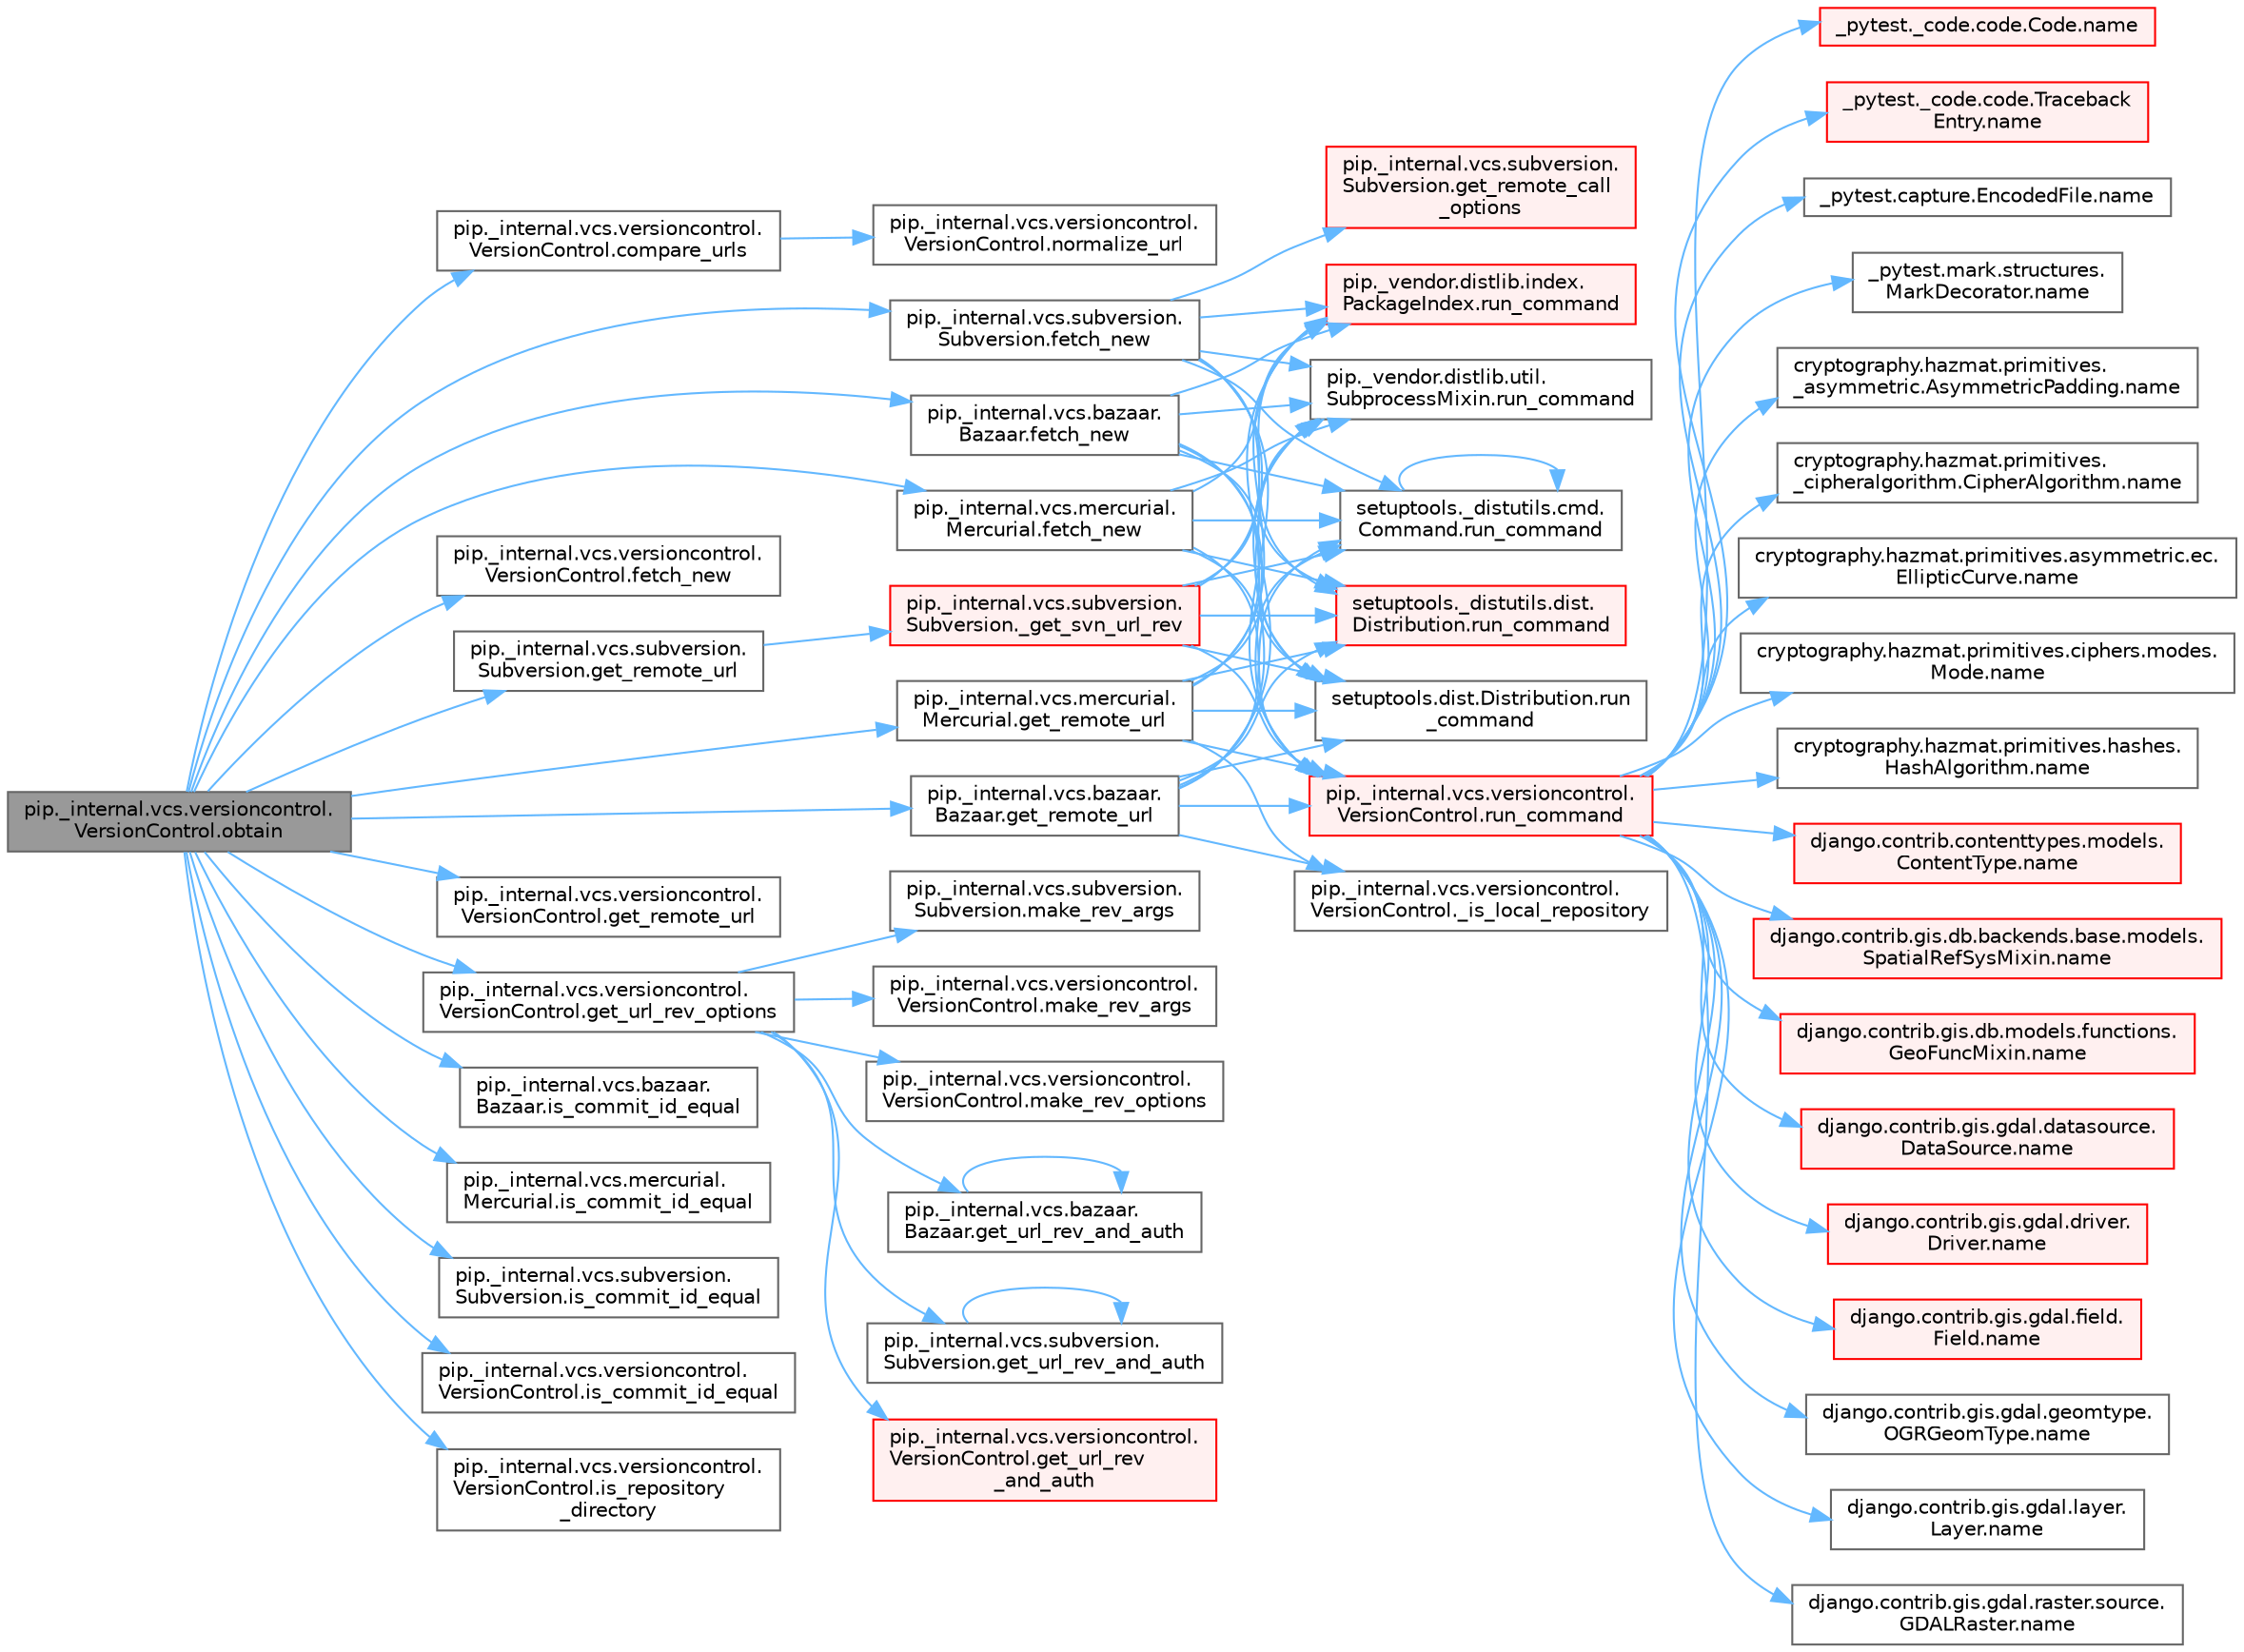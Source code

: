 digraph "pip._internal.vcs.versioncontrol.VersionControl.obtain"
{
 // LATEX_PDF_SIZE
  bgcolor="transparent";
  edge [fontname=Helvetica,fontsize=10,labelfontname=Helvetica,labelfontsize=10];
  node [fontname=Helvetica,fontsize=10,shape=box,height=0.2,width=0.4];
  rankdir="LR";
  Node1 [id="Node000001",label="pip._internal.vcs.versioncontrol.\lVersionControl.obtain",height=0.2,width=0.4,color="gray40", fillcolor="grey60", style="filled", fontcolor="black",tooltip=" "];
  Node1 -> Node2 [id="edge1_Node000001_Node000002",color="steelblue1",style="solid",tooltip=" "];
  Node2 [id="Node000002",label="pip._internal.vcs.versioncontrol.\lVersionControl.compare_urls",height=0.2,width=0.4,color="grey40", fillcolor="white", style="filled",URL="$classpip_1_1__internal_1_1vcs_1_1versioncontrol_1_1_version_control.html#ad9e09e8deebbc75f5afa6808843b9c7c",tooltip=" "];
  Node2 -> Node3 [id="edge2_Node000002_Node000003",color="steelblue1",style="solid",tooltip=" "];
  Node3 [id="Node000003",label="pip._internal.vcs.versioncontrol.\lVersionControl.normalize_url",height=0.2,width=0.4,color="grey40", fillcolor="white", style="filled",URL="$classpip_1_1__internal_1_1vcs_1_1versioncontrol_1_1_version_control.html#a39cdf68998be531ba1bc25147f022958",tooltip=" "];
  Node1 -> Node4 [id="edge3_Node000001_Node000004",color="steelblue1",style="solid",tooltip=" "];
  Node4 [id="Node000004",label="pip._internal.vcs.bazaar.\lBazaar.fetch_new",height=0.2,width=0.4,color="grey40", fillcolor="white", style="filled",URL="$classpip_1_1__internal_1_1vcs_1_1bazaar_1_1_bazaar.html#acafcbf2930a1cfdf60c30f760d6e07bb",tooltip=" "];
  Node4 -> Node5 [id="edge4_Node000004_Node000005",color="steelblue1",style="solid",tooltip=" "];
  Node5 [id="Node000005",label="pip._internal.vcs.versioncontrol.\lVersionControl.run_command",height=0.2,width=0.4,color="red", fillcolor="#FFF0F0", style="filled",URL="$classpip_1_1__internal_1_1vcs_1_1versioncontrol_1_1_version_control.html#a7f3113dd29f4badd64da85b03c42c02c",tooltip=" "];
  Node5 -> Node6 [id="edge5_Node000005_Node000006",color="steelblue1",style="solid",tooltip=" "];
  Node6 [id="Node000006",label="_pytest._code.code.Code.name",height=0.2,width=0.4,color="red", fillcolor="#FFF0F0", style="filled",URL="$class__pytest_1_1__code_1_1code_1_1_code.html#a1f3cbc53ca6df4a1bab12183694b6e78",tooltip=" "];
  Node5 -> Node18 [id="edge6_Node000005_Node000018",color="steelblue1",style="solid",tooltip=" "];
  Node18 [id="Node000018",label="_pytest._code.code.Traceback\lEntry.name",height=0.2,width=0.4,color="red", fillcolor="#FFF0F0", style="filled",URL="$class__pytest_1_1__code_1_1code_1_1_traceback_entry.html#a106b95c0753f41669fbfb8ee4c11ad3d",tooltip=" "];
  Node5 -> Node20 [id="edge7_Node000005_Node000020",color="steelblue1",style="solid",tooltip=" "];
  Node20 [id="Node000020",label="_pytest.capture.EncodedFile.name",height=0.2,width=0.4,color="grey40", fillcolor="white", style="filled",URL="$class__pytest_1_1capture_1_1_encoded_file.html#a738c73b5de21c7261d9e51f71e4f0397",tooltip=" "];
  Node5 -> Node21 [id="edge8_Node000005_Node000021",color="steelblue1",style="solid",tooltip=" "];
  Node21 [id="Node000021",label="_pytest.mark.structures.\lMarkDecorator.name",height=0.2,width=0.4,color="grey40", fillcolor="white", style="filled",URL="$class__pytest_1_1mark_1_1structures_1_1_mark_decorator.html#ae8f66760cda125450e0e3bd38689c72f",tooltip=" "];
  Node5 -> Node22 [id="edge9_Node000005_Node000022",color="steelblue1",style="solid",tooltip=" "];
  Node22 [id="Node000022",label="cryptography.hazmat.primitives.\l_asymmetric.AsymmetricPadding.name",height=0.2,width=0.4,color="grey40", fillcolor="white", style="filled",URL="$classcryptography_1_1hazmat_1_1primitives_1_1__asymmetric_1_1_asymmetric_padding.html#a8f72e8284cb336861a873ed5ce0e39b5",tooltip=" "];
  Node5 -> Node23 [id="edge10_Node000005_Node000023",color="steelblue1",style="solid",tooltip=" "];
  Node23 [id="Node000023",label="cryptography.hazmat.primitives.\l_cipheralgorithm.CipherAlgorithm.name",height=0.2,width=0.4,color="grey40", fillcolor="white", style="filled",URL="$classcryptography_1_1hazmat_1_1primitives_1_1__cipheralgorithm_1_1_cipher_algorithm.html#a50567a5c3388450ab7aa883ab34a1ac7",tooltip=" "];
  Node5 -> Node24 [id="edge11_Node000005_Node000024",color="steelblue1",style="solid",tooltip=" "];
  Node24 [id="Node000024",label="cryptography.hazmat.primitives.asymmetric.ec.\lEllipticCurve.name",height=0.2,width=0.4,color="grey40", fillcolor="white", style="filled",URL="$classcryptography_1_1hazmat_1_1primitives_1_1asymmetric_1_1ec_1_1_elliptic_curve.html#a2775c4e945309a6c7ea33dace1698a60",tooltip=" "];
  Node5 -> Node25 [id="edge12_Node000005_Node000025",color="steelblue1",style="solid",tooltip=" "];
  Node25 [id="Node000025",label="cryptography.hazmat.primitives.ciphers.modes.\lMode.name",height=0.2,width=0.4,color="grey40", fillcolor="white", style="filled",URL="$classcryptography_1_1hazmat_1_1primitives_1_1ciphers_1_1modes_1_1_mode.html#a99d93fd1370a2abbb5bb5cffbd5ff0f7",tooltip=" "];
  Node5 -> Node26 [id="edge13_Node000005_Node000026",color="steelblue1",style="solid",tooltip=" "];
  Node26 [id="Node000026",label="cryptography.hazmat.primitives.hashes.\lHashAlgorithm.name",height=0.2,width=0.4,color="grey40", fillcolor="white", style="filled",URL="$classcryptography_1_1hazmat_1_1primitives_1_1hashes_1_1_hash_algorithm.html#a42c7e1582d9b46a015774af9e5cbbb0b",tooltip=" "];
  Node5 -> Node27 [id="edge14_Node000005_Node000027",color="steelblue1",style="solid",tooltip=" "];
  Node27 [id="Node000027",label="django.contrib.contenttypes.models.\lContentType.name",height=0.2,width=0.4,color="red", fillcolor="#FFF0F0", style="filled",URL="$classdjango_1_1contrib_1_1contenttypes_1_1models_1_1_content_type.html#a305b62f56597bb2e4823dcf5e6ccdcf8",tooltip=" "];
  Node5 -> Node29 [id="edge15_Node000005_Node000029",color="steelblue1",style="solid",tooltip=" "];
  Node29 [id="Node000029",label="django.contrib.gis.db.backends.base.models.\lSpatialRefSysMixin.name",height=0.2,width=0.4,color="red", fillcolor="#FFF0F0", style="filled",URL="$classdjango_1_1contrib_1_1gis_1_1db_1_1backends_1_1base_1_1models_1_1_spatial_ref_sys_mixin.html#a56fe36e786b49160249395f453dd1cab",tooltip=" "];
  Node5 -> Node59 [id="edge16_Node000005_Node000059",color="steelblue1",style="solid",tooltip=" "];
  Node59 [id="Node000059",label="django.contrib.gis.db.models.functions.\lGeoFuncMixin.name",height=0.2,width=0.4,color="red", fillcolor="#FFF0F0", style="filled",URL="$classdjango_1_1contrib_1_1gis_1_1db_1_1models_1_1functions_1_1_geo_func_mixin.html#adeeb6b2c9db337396468712e919af622",tooltip=" "];
  Node5 -> Node60 [id="edge17_Node000005_Node000060",color="steelblue1",style="solid",tooltip=" "];
  Node60 [id="Node000060",label="django.contrib.gis.gdal.datasource.\lDataSource.name",height=0.2,width=0.4,color="red", fillcolor="#FFF0F0", style="filled",URL="$classdjango_1_1contrib_1_1gis_1_1gdal_1_1datasource_1_1_data_source.html#aaa98728c7ef6f4d96c689550e8af3ed5",tooltip=" "];
  Node5 -> Node74 [id="edge18_Node000005_Node000074",color="steelblue1",style="solid",tooltip=" "];
  Node74 [id="Node000074",label="django.contrib.gis.gdal.driver.\lDriver.name",height=0.2,width=0.4,color="red", fillcolor="#FFF0F0", style="filled",URL="$classdjango_1_1contrib_1_1gis_1_1gdal_1_1driver_1_1_driver.html#aaa5d4d1b9fd762839db84d1e56e36b7f",tooltip=" "];
  Node5 -> Node75 [id="edge19_Node000005_Node000075",color="steelblue1",style="solid",tooltip=" "];
  Node75 [id="Node000075",label="django.contrib.gis.gdal.field.\lField.name",height=0.2,width=0.4,color="red", fillcolor="#FFF0F0", style="filled",URL="$classdjango_1_1contrib_1_1gis_1_1gdal_1_1field_1_1_field.html#a28a3b0af5006d5abf34d5b1497011368",tooltip=" "];
  Node5 -> Node76 [id="edge20_Node000005_Node000076",color="steelblue1",style="solid",tooltip=" "];
  Node76 [id="Node000076",label="django.contrib.gis.gdal.geomtype.\lOGRGeomType.name",height=0.2,width=0.4,color="grey40", fillcolor="white", style="filled",URL="$classdjango_1_1contrib_1_1gis_1_1gdal_1_1geomtype_1_1_o_g_r_geom_type.html#a719b3100682ab8df79fd8a2484163b8e",tooltip=" "];
  Node5 -> Node77 [id="edge21_Node000005_Node000077",color="steelblue1",style="solid",tooltip=" "];
  Node77 [id="Node000077",label="django.contrib.gis.gdal.layer.\lLayer.name",height=0.2,width=0.4,color="grey40", fillcolor="white", style="filled",URL="$classdjango_1_1contrib_1_1gis_1_1gdal_1_1layer_1_1_layer.html#a53791d8e2fe8b1ca86b426a625e7d66c",tooltip=" "];
  Node5 -> Node78 [id="edge22_Node000005_Node000078",color="steelblue1",style="solid",tooltip=" "];
  Node78 [id="Node000078",label="django.contrib.gis.gdal.raster.source.\lGDALRaster.name",height=0.2,width=0.4,color="grey40", fillcolor="white", style="filled",URL="$classdjango_1_1contrib_1_1gis_1_1gdal_1_1raster_1_1source_1_1_g_d_a_l_raster.html#a6cca2a8eca0ab4ff2e89f0f0cce590d1",tooltip=" "];
  Node4 -> Node4360 [id="edge23_Node000004_Node004360",color="steelblue1",style="solid",tooltip=" "];
  Node4360 [id="Node004360",label="pip._vendor.distlib.index.\lPackageIndex.run_command",height=0.2,width=0.4,color="red", fillcolor="#FFF0F0", style="filled",URL="$classpip_1_1__vendor_1_1distlib_1_1index_1_1_package_index.html#acd7bac9eea76a4f817fcadc41b2c9892",tooltip=" "];
  Node4 -> Node4361 [id="edge24_Node000004_Node004361",color="steelblue1",style="solid",tooltip=" "];
  Node4361 [id="Node004361",label="pip._vendor.distlib.util.\lSubprocessMixin.run_command",height=0.2,width=0.4,color="grey40", fillcolor="white", style="filled",URL="$classpip_1_1__vendor_1_1distlib_1_1util_1_1_subprocess_mixin.html#a67b639c1839416a8a0e96ca282d92002",tooltip=" "];
  Node4 -> Node4362 [id="edge25_Node000004_Node004362",color="steelblue1",style="solid",tooltip=" "];
  Node4362 [id="Node004362",label="setuptools._distutils.cmd.\lCommand.run_command",height=0.2,width=0.4,color="grey40", fillcolor="white", style="filled",URL="$classsetuptools_1_1__distutils_1_1cmd_1_1_command.html#a4563751ee7f1d9e8fab0309f53ba8296",tooltip=" "];
  Node4362 -> Node4362 [id="edge26_Node004362_Node004362",color="steelblue1",style="solid",tooltip=" "];
  Node4 -> Node4363 [id="edge27_Node000004_Node004363",color="steelblue1",style="solid",tooltip=" "];
  Node4363 [id="Node004363",label="setuptools._distutils.dist.\lDistribution.run_command",height=0.2,width=0.4,color="red", fillcolor="#FFF0F0", style="filled",URL="$classsetuptools_1_1__distutils_1_1dist_1_1_distribution.html#af88f5c28eb0069f7f38d97a6ec0b6aa3",tooltip=" "];
  Node4 -> Node4374 [id="edge28_Node000004_Node004374",color="steelblue1",style="solid",tooltip=" "];
  Node4374 [id="Node004374",label="setuptools.dist.Distribution.run\l_command",height=0.2,width=0.4,color="grey40", fillcolor="white", style="filled",URL="$classsetuptools_1_1dist_1_1_distribution.html#ada44d31a730845b467a60aa9fb177bd0",tooltip=" "];
  Node1 -> Node4529 [id="edge29_Node000001_Node004529",color="steelblue1",style="solid",tooltip=" "];
  Node4529 [id="Node004529",label="pip._internal.vcs.mercurial.\lMercurial.fetch_new",height=0.2,width=0.4,color="grey40", fillcolor="white", style="filled",URL="$classpip_1_1__internal_1_1vcs_1_1mercurial_1_1_mercurial.html#ae29d60a7ff4cdd5a5f6f5924aab0705c",tooltip=" "];
  Node4529 -> Node5 [id="edge30_Node004529_Node000005",color="steelblue1",style="solid",tooltip=" "];
  Node4529 -> Node4360 [id="edge31_Node004529_Node004360",color="steelblue1",style="solid",tooltip=" "];
  Node4529 -> Node4361 [id="edge32_Node004529_Node004361",color="steelblue1",style="solid",tooltip=" "];
  Node4529 -> Node4362 [id="edge33_Node004529_Node004362",color="steelblue1",style="solid",tooltip=" "];
  Node4529 -> Node4363 [id="edge34_Node004529_Node004363",color="steelblue1",style="solid",tooltip=" "];
  Node4529 -> Node4374 [id="edge35_Node004529_Node004374",color="steelblue1",style="solid",tooltip=" "];
  Node1 -> Node4530 [id="edge36_Node000001_Node004530",color="steelblue1",style="solid",tooltip=" "];
  Node4530 [id="Node004530",label="pip._internal.vcs.subversion.\lSubversion.fetch_new",height=0.2,width=0.4,color="grey40", fillcolor="white", style="filled",URL="$classpip_1_1__internal_1_1vcs_1_1subversion_1_1_subversion.html#a77872d266502778f01705398673cd459",tooltip=" "];
  Node4530 -> Node4377 [id="edge37_Node004530_Node004377",color="steelblue1",style="solid",tooltip=" "];
  Node4377 [id="Node004377",label="pip._internal.vcs.subversion.\lSubversion.get_remote_call\l_options",height=0.2,width=0.4,color="red", fillcolor="#FFF0F0", style="filled",URL="$classpip_1_1__internal_1_1vcs_1_1subversion_1_1_subversion.html#ad4d9ed3d0a0a9075bb6de62d11f6471d",tooltip=" "];
  Node4530 -> Node5 [id="edge38_Node004530_Node000005",color="steelblue1",style="solid",tooltip=" "];
  Node4530 -> Node4360 [id="edge39_Node004530_Node004360",color="steelblue1",style="solid",tooltip=" "];
  Node4530 -> Node4361 [id="edge40_Node004530_Node004361",color="steelblue1",style="solid",tooltip=" "];
  Node4530 -> Node4362 [id="edge41_Node004530_Node004362",color="steelblue1",style="solid",tooltip=" "];
  Node4530 -> Node4363 [id="edge42_Node004530_Node004363",color="steelblue1",style="solid",tooltip=" "];
  Node4530 -> Node4374 [id="edge43_Node004530_Node004374",color="steelblue1",style="solid",tooltip=" "];
  Node1 -> Node4531 [id="edge44_Node000001_Node004531",color="steelblue1",style="solid",tooltip=" "];
  Node4531 [id="Node004531",label="pip._internal.vcs.versioncontrol.\lVersionControl.fetch_new",height=0.2,width=0.4,color="grey40", fillcolor="white", style="filled",URL="$classpip_1_1__internal_1_1vcs_1_1versioncontrol_1_1_version_control.html#ab78371da4657e5a7b652fb600c1459aa",tooltip=" "];
  Node1 -> Node4532 [id="edge45_Node000001_Node004532",color="steelblue1",style="solid",tooltip=" "];
  Node4532 [id="Node004532",label="pip._internal.vcs.bazaar.\lBazaar.get_remote_url",height=0.2,width=0.4,color="grey40", fillcolor="white", style="filled",URL="$classpip_1_1__internal_1_1vcs_1_1bazaar_1_1_bazaar.html#a7ca2695eb981353537146db34d8adc6c",tooltip=" "];
  Node4532 -> Node4533 [id="edge46_Node004532_Node004533",color="steelblue1",style="solid",tooltip=" "];
  Node4533 [id="Node004533",label="pip._internal.vcs.versioncontrol.\lVersionControl._is_local_repository",height=0.2,width=0.4,color="grey40", fillcolor="white", style="filled",URL="$classpip_1_1__internal_1_1vcs_1_1versioncontrol_1_1_version_control.html#a54dc852cc52b8fb0429aa2cbc652b048",tooltip=" "];
  Node4532 -> Node5 [id="edge47_Node004532_Node000005",color="steelblue1",style="solid",tooltip=" "];
  Node4532 -> Node4360 [id="edge48_Node004532_Node004360",color="steelblue1",style="solid",tooltip=" "];
  Node4532 -> Node4361 [id="edge49_Node004532_Node004361",color="steelblue1",style="solid",tooltip=" "];
  Node4532 -> Node4362 [id="edge50_Node004532_Node004362",color="steelblue1",style="solid",tooltip=" "];
  Node4532 -> Node4363 [id="edge51_Node004532_Node004363",color="steelblue1",style="solid",tooltip=" "];
  Node4532 -> Node4374 [id="edge52_Node004532_Node004374",color="steelblue1",style="solid",tooltip=" "];
  Node1 -> Node4534 [id="edge53_Node000001_Node004534",color="steelblue1",style="solid",tooltip=" "];
  Node4534 [id="Node004534",label="pip._internal.vcs.mercurial.\lMercurial.get_remote_url",height=0.2,width=0.4,color="grey40", fillcolor="white", style="filled",URL="$classpip_1_1__internal_1_1vcs_1_1mercurial_1_1_mercurial.html#a181d844b6242c988eab721964c8fc225",tooltip=" "];
  Node4534 -> Node4533 [id="edge54_Node004534_Node004533",color="steelblue1",style="solid",tooltip=" "];
  Node4534 -> Node5 [id="edge55_Node004534_Node000005",color="steelblue1",style="solid",tooltip=" "];
  Node4534 -> Node4360 [id="edge56_Node004534_Node004360",color="steelblue1",style="solid",tooltip=" "];
  Node4534 -> Node4361 [id="edge57_Node004534_Node004361",color="steelblue1",style="solid",tooltip=" "];
  Node4534 -> Node4362 [id="edge58_Node004534_Node004362",color="steelblue1",style="solid",tooltip=" "];
  Node4534 -> Node4363 [id="edge59_Node004534_Node004363",color="steelblue1",style="solid",tooltip=" "];
  Node4534 -> Node4374 [id="edge60_Node004534_Node004374",color="steelblue1",style="solid",tooltip=" "];
  Node1 -> Node4535 [id="edge61_Node000001_Node004535",color="steelblue1",style="solid",tooltip=" "];
  Node4535 [id="Node004535",label="pip._internal.vcs.subversion.\lSubversion.get_remote_url",height=0.2,width=0.4,color="grey40", fillcolor="white", style="filled",URL="$classpip_1_1__internal_1_1vcs_1_1subversion_1_1_subversion.html#ad536f957aa47173e21a4feae8e965c64",tooltip=" "];
  Node4535 -> Node4536 [id="edge62_Node004535_Node004536",color="steelblue1",style="solid",tooltip=" "];
  Node4536 [id="Node004536",label="pip._internal.vcs.subversion.\lSubversion._get_svn_url_rev",height=0.2,width=0.4,color="red", fillcolor="#FFF0F0", style="filled",URL="$classpip_1_1__internal_1_1vcs_1_1subversion_1_1_subversion.html#a561b918238c7b04a4b7ddee4a5570f9f",tooltip=" "];
  Node4536 -> Node5 [id="edge63_Node004536_Node000005",color="steelblue1",style="solid",tooltip=" "];
  Node4536 -> Node4360 [id="edge64_Node004536_Node004360",color="steelblue1",style="solid",tooltip=" "];
  Node4536 -> Node4361 [id="edge65_Node004536_Node004361",color="steelblue1",style="solid",tooltip=" "];
  Node4536 -> Node4362 [id="edge66_Node004536_Node004362",color="steelblue1",style="solid",tooltip=" "];
  Node4536 -> Node4363 [id="edge67_Node004536_Node004363",color="steelblue1",style="solid",tooltip=" "];
  Node4536 -> Node4374 [id="edge68_Node004536_Node004374",color="steelblue1",style="solid",tooltip=" "];
  Node1 -> Node4537 [id="edge69_Node000001_Node004537",color="steelblue1",style="solid",tooltip=" "];
  Node4537 [id="Node004537",label="pip._internal.vcs.versioncontrol.\lVersionControl.get_remote_url",height=0.2,width=0.4,color="grey40", fillcolor="white", style="filled",URL="$classpip_1_1__internal_1_1vcs_1_1versioncontrol_1_1_version_control.html#ae07b1cc6ff4b9d1a5afaa7d28cbcd4ab",tooltip=" "];
  Node1 -> Node4538 [id="edge70_Node000001_Node004538",color="steelblue1",style="solid",tooltip=" "];
  Node4538 [id="Node004538",label="pip._internal.vcs.versioncontrol.\lVersionControl.get_url_rev_options",height=0.2,width=0.4,color="grey40", fillcolor="white", style="filled",URL="$classpip_1_1__internal_1_1vcs_1_1versioncontrol_1_1_version_control.html#a85d6f332e14b4d943e9f3e192a56b8e4",tooltip=" "];
  Node4538 -> Node4539 [id="edge71_Node004538_Node004539",color="steelblue1",style="solid",tooltip=" "];
  Node4539 [id="Node004539",label="pip._internal.vcs.bazaar.\lBazaar.get_url_rev_and_auth",height=0.2,width=0.4,color="grey40", fillcolor="white", style="filled",URL="$classpip_1_1__internal_1_1vcs_1_1bazaar_1_1_bazaar.html#a60e621b24ac3f6ed379226e68f79f563",tooltip=" "];
  Node4539 -> Node4539 [id="edge72_Node004539_Node004539",color="steelblue1",style="solid",tooltip=" "];
  Node4538 -> Node4540 [id="edge73_Node004538_Node004540",color="steelblue1",style="solid",tooltip=" "];
  Node4540 [id="Node004540",label="pip._internal.vcs.subversion.\lSubversion.get_url_rev_and_auth",height=0.2,width=0.4,color="grey40", fillcolor="white", style="filled",URL="$classpip_1_1__internal_1_1vcs_1_1subversion_1_1_subversion.html#a374f4e250d107319e2eaaf26096c0541",tooltip=" "];
  Node4540 -> Node4540 [id="edge74_Node004540_Node004540",color="steelblue1",style="solid",tooltip=" "];
  Node4538 -> Node4541 [id="edge75_Node004538_Node004541",color="steelblue1",style="solid",tooltip=" "];
  Node4541 [id="Node004541",label="pip._internal.vcs.versioncontrol.\lVersionControl.get_url_rev\l_and_auth",height=0.2,width=0.4,color="red", fillcolor="#FFF0F0", style="filled",URL="$classpip_1_1__internal_1_1vcs_1_1versioncontrol_1_1_version_control.html#ad153ac32efb9f0330bf7cd952d820c13",tooltip=" "];
  Node4538 -> Node4544 [id="edge76_Node004538_Node004544",color="steelblue1",style="solid",tooltip=" "];
  Node4544 [id="Node004544",label="pip._internal.vcs.subversion.\lSubversion.make_rev_args",height=0.2,width=0.4,color="grey40", fillcolor="white", style="filled",URL="$classpip_1_1__internal_1_1vcs_1_1subversion_1_1_subversion.html#a3508a9c653ca43add6ea5f79af77d802",tooltip=" "];
  Node4538 -> Node4545 [id="edge77_Node004538_Node004545",color="steelblue1",style="solid",tooltip=" "];
  Node4545 [id="Node004545",label="pip._internal.vcs.versioncontrol.\lVersionControl.make_rev_args",height=0.2,width=0.4,color="grey40", fillcolor="white", style="filled",URL="$classpip_1_1__internal_1_1vcs_1_1versioncontrol_1_1_version_control.html#a67f8545ad193cd8ceef61d886e9f0d02",tooltip=" "];
  Node4538 -> Node4546 [id="edge78_Node004538_Node004546",color="steelblue1",style="solid",tooltip=" "];
  Node4546 [id="Node004546",label="pip._internal.vcs.versioncontrol.\lVersionControl.make_rev_options",height=0.2,width=0.4,color="grey40", fillcolor="white", style="filled",URL="$classpip_1_1__internal_1_1vcs_1_1versioncontrol_1_1_version_control.html#aa0e1dfc6347f0f8c070e1221c1e133a2",tooltip=" "];
  Node1 -> Node4547 [id="edge79_Node000001_Node004547",color="steelblue1",style="solid",tooltip=" "];
  Node4547 [id="Node004547",label="pip._internal.vcs.bazaar.\lBazaar.is_commit_id_equal",height=0.2,width=0.4,color="grey40", fillcolor="white", style="filled",URL="$classpip_1_1__internal_1_1vcs_1_1bazaar_1_1_bazaar.html#aaef0444c8ad24303a35bd8bb56abd229",tooltip=" "];
  Node1 -> Node4548 [id="edge80_Node000001_Node004548",color="steelblue1",style="solid",tooltip=" "];
  Node4548 [id="Node004548",label="pip._internal.vcs.mercurial.\lMercurial.is_commit_id_equal",height=0.2,width=0.4,color="grey40", fillcolor="white", style="filled",URL="$classpip_1_1__internal_1_1vcs_1_1mercurial_1_1_mercurial.html#ab49baa951a2d42ac004baa7c5fcb7959",tooltip=" "];
  Node1 -> Node4549 [id="edge81_Node000001_Node004549",color="steelblue1",style="solid",tooltip=" "];
  Node4549 [id="Node004549",label="pip._internal.vcs.subversion.\lSubversion.is_commit_id_equal",height=0.2,width=0.4,color="grey40", fillcolor="white", style="filled",URL="$classpip_1_1__internal_1_1vcs_1_1subversion_1_1_subversion.html#a84f4ab4a36cb6bde61d687ae8f87fc91",tooltip=" "];
  Node1 -> Node4550 [id="edge82_Node000001_Node004550",color="steelblue1",style="solid",tooltip=" "];
  Node4550 [id="Node004550",label="pip._internal.vcs.versioncontrol.\lVersionControl.is_commit_id_equal",height=0.2,width=0.4,color="grey40", fillcolor="white", style="filled",URL="$classpip_1_1__internal_1_1vcs_1_1versioncontrol_1_1_version_control.html#abaf3d8ccccddb966bafd5255d8190166",tooltip=" "];
  Node1 -> Node4551 [id="edge83_Node000001_Node004551",color="steelblue1",style="solid",tooltip=" "];
  Node4551 [id="Node004551",label="pip._internal.vcs.versioncontrol.\lVersionControl.is_repository\l_directory",height=0.2,width=0.4,color="grey40", fillcolor="white", style="filled",URL="$classpip_1_1__internal_1_1vcs_1_1versioncontrol_1_1_version_control.html#ada4ef1f0198c17e4772bfbdb2cfd2a60",tooltip=" "];
}
